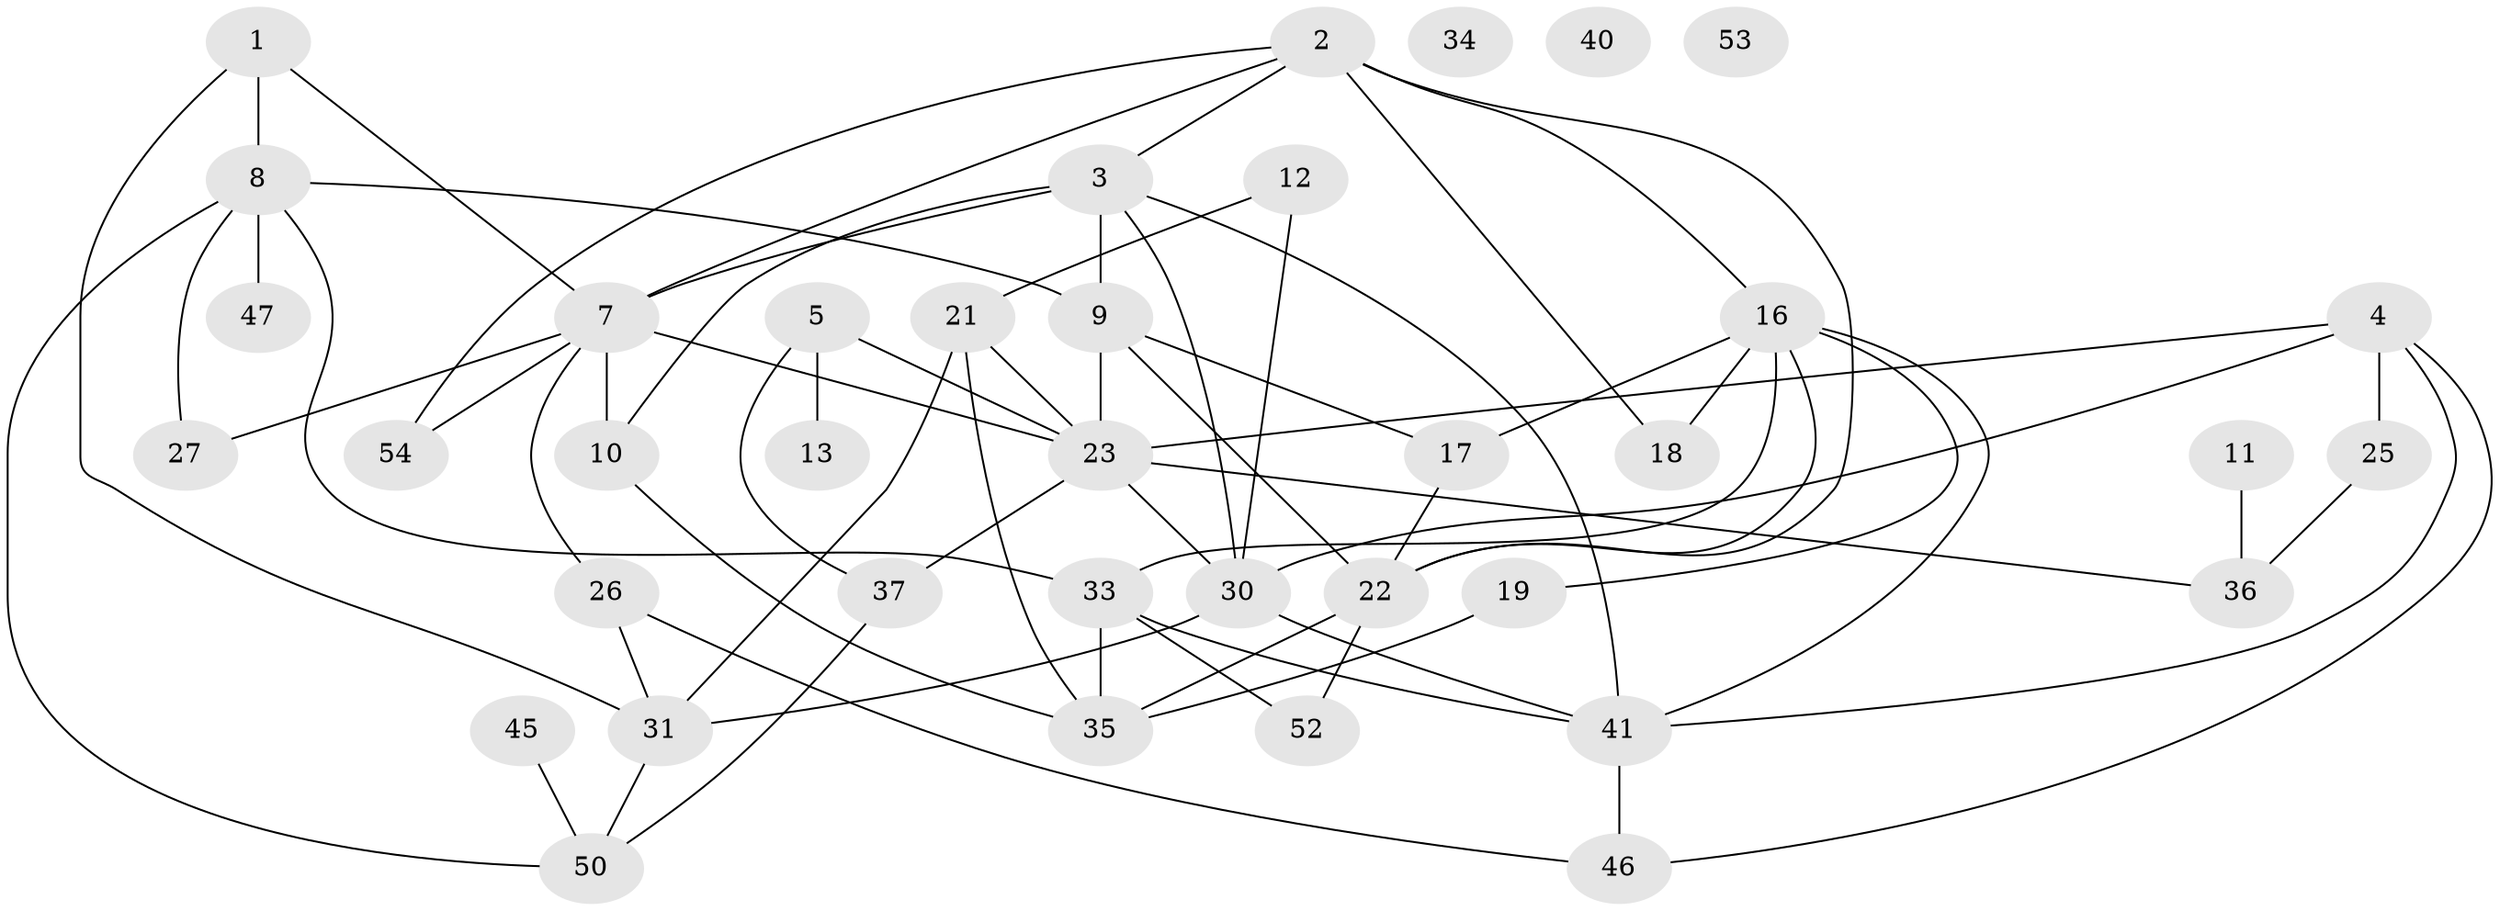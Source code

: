 // Generated by graph-tools (version 1.1) at 2025/23/03/03/25 07:23:26]
// undirected, 38 vertices, 67 edges
graph export_dot {
graph [start="1"]
  node [color=gray90,style=filled];
  1;
  2 [super="+15"];
  3 [super="+6"];
  4 [super="+55"];
  5 [super="+14"];
  7 [super="+48"];
  8 [super="+20"];
  9 [super="+32"];
  10;
  11 [super="+24"];
  12;
  13;
  16 [super="+59"];
  17 [super="+29"];
  18 [super="+39"];
  19;
  21 [super="+28"];
  22 [super="+44"];
  23 [super="+49"];
  25 [super="+60"];
  26 [super="+61"];
  27 [super="+38"];
  30;
  31 [super="+43"];
  33 [super="+51"];
  34;
  35 [super="+56"];
  36;
  37;
  40;
  41 [super="+42"];
  45;
  46 [super="+57"];
  47;
  50 [super="+58"];
  52;
  53;
  54;
  1 -- 8;
  1 -- 31;
  1 -- 7;
  2 -- 7;
  2 -- 22;
  2 -- 54;
  2 -- 3;
  2 -- 16;
  2 -- 18;
  3 -- 30;
  3 -- 7 [weight=2];
  3 -- 41;
  3 -- 10;
  3 -- 9;
  4 -- 23;
  4 -- 25;
  4 -- 41;
  4 -- 46;
  4 -- 30;
  5 -- 13;
  5 -- 37;
  5 -- 23;
  7 -- 10;
  7 -- 26;
  7 -- 23;
  7 -- 54;
  7 -- 27;
  8 -- 27;
  8 -- 9;
  8 -- 33;
  8 -- 50;
  8 -- 47;
  9 -- 23 [weight=2];
  9 -- 22;
  9 -- 17;
  10 -- 35;
  11 -- 36;
  12 -- 30;
  12 -- 21;
  16 -- 19;
  16 -- 41;
  16 -- 22;
  16 -- 17;
  16 -- 33;
  16 -- 18;
  17 -- 22;
  19 -- 35;
  21 -- 23;
  21 -- 35;
  21 -- 31;
  22 -- 35;
  22 -- 52;
  23 -- 36;
  23 -- 37;
  23 -- 30;
  25 -- 36;
  26 -- 31;
  26 -- 46;
  30 -- 31;
  30 -- 41;
  31 -- 50;
  33 -- 35;
  33 -- 41;
  33 -- 52;
  37 -- 50;
  41 -- 46;
  45 -- 50;
}
